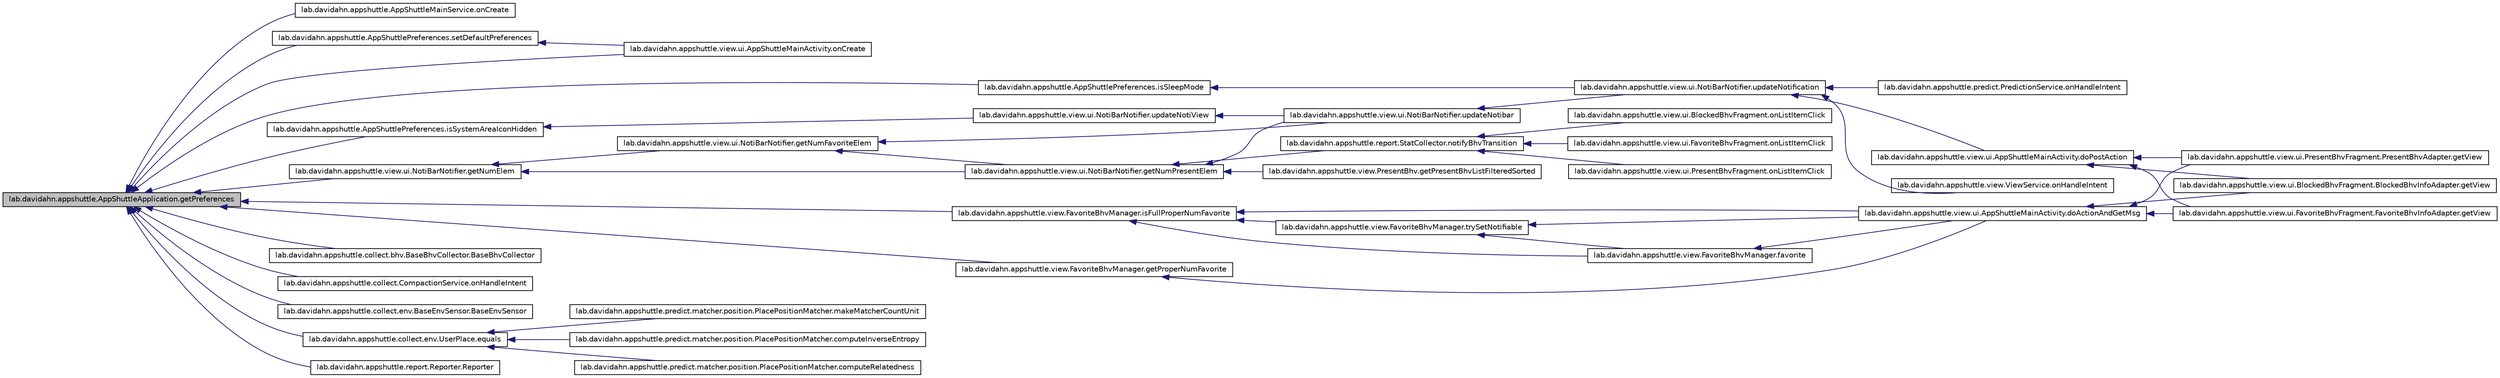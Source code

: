 digraph G
{
 // INTERACTIVE_SVG=YES
  edge [fontname="Helvetica",fontsize="10",labelfontname="Helvetica",labelfontsize="10"];
  node [fontname="Helvetica",fontsize="10",shape=record];
  rankdir="LR";
  Node1 [label="lab.davidahn.appshuttle.AppShuttleApplication.getPreferences",height=0.2,width=0.4,color="black", fillcolor="grey75", style="filled" fontcolor="black"];
  Node1 -> Node2 [dir="back",color="midnightblue",fontsize="10",style="solid"];
  Node2 [label="lab.davidahn.appshuttle.AppShuttleMainService.onCreate",height=0.2,width=0.4,color="black", fillcolor="white", style="filled",URL="$classlab_1_1davidahn_1_1appshuttle_1_1_app_shuttle_main_service.html#aea9d074d700419b25848ec28d1dc9e4c"];
  Node1 -> Node3 [dir="back",color="midnightblue",fontsize="10",style="solid"];
  Node3 [label="lab.davidahn.appshuttle.AppShuttlePreferences.setDefaultPreferences",height=0.2,width=0.4,color="black", fillcolor="white", style="filled",URL="$classlab_1_1davidahn_1_1appshuttle_1_1_app_shuttle_preferences.html#a92b8a1f1c426d3069a4a968ed74c1828"];
  Node3 -> Node4 [dir="back",color="midnightblue",fontsize="10",style="solid"];
  Node4 [label="lab.davidahn.appshuttle.view.ui.AppShuttleMainActivity.onCreate",height=0.2,width=0.4,color="black", fillcolor="white", style="filled",URL="$classlab_1_1davidahn_1_1appshuttle_1_1view_1_1ui_1_1_app_shuttle_main_activity.html#ae0397191acfb63a40c9e9ab5cfa9ae31"];
  Node1 -> Node5 [dir="back",color="midnightblue",fontsize="10",style="solid"];
  Node5 [label="lab.davidahn.appshuttle.AppShuttlePreferences.isSleepMode",height=0.2,width=0.4,color="black", fillcolor="white", style="filled",URL="$classlab_1_1davidahn_1_1appshuttle_1_1_app_shuttle_preferences.html#a07ab0e1e8db06bc359468d26054d678f"];
  Node5 -> Node6 [dir="back",color="midnightblue",fontsize="10",style="solid"];
  Node6 [label="lab.davidahn.appshuttle.view.ui.NotiBarNotifier.updateNotification",height=0.2,width=0.4,color="black", fillcolor="white", style="filled",URL="$classlab_1_1davidahn_1_1appshuttle_1_1view_1_1ui_1_1_noti_bar_notifier.html#a61fb58e40b6d05f98efe8f34d1077d41"];
  Node6 -> Node7 [dir="back",color="midnightblue",fontsize="10",style="solid"];
  Node7 [label="lab.davidahn.appshuttle.predict.PredictionService.onHandleIntent",height=0.2,width=0.4,color="black", fillcolor="white", style="filled",URL="$classlab_1_1davidahn_1_1appshuttle_1_1predict_1_1_prediction_service.html#a5c9c9728a0447a4edda0e5e9abd7b77b"];
  Node6 -> Node8 [dir="back",color="midnightblue",fontsize="10",style="solid"];
  Node8 [label="lab.davidahn.appshuttle.view.ui.AppShuttleMainActivity.doPostAction",height=0.2,width=0.4,color="black", fillcolor="white", style="filled",URL="$classlab_1_1davidahn_1_1appshuttle_1_1view_1_1ui_1_1_app_shuttle_main_activity.html#ac3c73287e96ee57939e18ef7331bd02a"];
  Node8 -> Node9 [dir="back",color="midnightblue",fontsize="10",style="solid"];
  Node9 [label="lab.davidahn.appshuttle.view.ui.BlockedBhvFragment.BlockedBhvInfoAdapter.getView",height=0.2,width=0.4,color="black", fillcolor="white", style="filled",URL="$classlab_1_1davidahn_1_1appshuttle_1_1view_1_1ui_1_1_blocked_bhv_fragment_1_1_blocked_bhv_info_adapter.html#a996a9f405f7d97ee54d0c6f3db25ab24"];
  Node8 -> Node10 [dir="back",color="midnightblue",fontsize="10",style="solid"];
  Node10 [label="lab.davidahn.appshuttle.view.ui.FavoriteBhvFragment.FavoriteBhvInfoAdapter.getView",height=0.2,width=0.4,color="black", fillcolor="white", style="filled",URL="$classlab_1_1davidahn_1_1appshuttle_1_1view_1_1ui_1_1_favorite_bhv_fragment_1_1_favorite_bhv_info_adapter.html#a6db75a41a5dfb45cf50a05d6134bab59"];
  Node8 -> Node11 [dir="back",color="midnightblue",fontsize="10",style="solid"];
  Node11 [label="lab.davidahn.appshuttle.view.ui.PresentBhvFragment.PresentBhvAdapter.getView",height=0.2,width=0.4,color="black", fillcolor="white", style="filled",URL="$classlab_1_1davidahn_1_1appshuttle_1_1view_1_1ui_1_1_present_bhv_fragment_1_1_present_bhv_adapter.html#ad968c6b3d5bd8a90248a62de92b7ac28"];
  Node6 -> Node12 [dir="back",color="midnightblue",fontsize="10",style="solid"];
  Node12 [label="lab.davidahn.appshuttle.view.ViewService.onHandleIntent",height=0.2,width=0.4,color="black", fillcolor="white", style="filled",URL="$classlab_1_1davidahn_1_1appshuttle_1_1view_1_1_view_service.html#a30b682e4eebc04cf8ab8c267d601a61d"];
  Node1 -> Node13 [dir="back",color="midnightblue",fontsize="10",style="solid"];
  Node13 [label="lab.davidahn.appshuttle.AppShuttlePreferences.isSystemAreaIconHidden",height=0.2,width=0.4,color="black", fillcolor="white", style="filled",URL="$classlab_1_1davidahn_1_1appshuttle_1_1_app_shuttle_preferences.html#ae6f71518a4990c8ab1d44f07a2927cc1"];
  Node13 -> Node14 [dir="back",color="midnightblue",fontsize="10",style="solid"];
  Node14 [label="lab.davidahn.appshuttle.view.ui.NotiBarNotifier.updateNotiView",height=0.2,width=0.4,color="black", fillcolor="white", style="filled",URL="$classlab_1_1davidahn_1_1appshuttle_1_1view_1_1ui_1_1_noti_bar_notifier.html#a1149b6136e7c4de82a4e6585cbe56411"];
  Node14 -> Node15 [dir="back",color="midnightblue",fontsize="10",style="solid"];
  Node15 [label="lab.davidahn.appshuttle.view.ui.NotiBarNotifier.updateNotibar",height=0.2,width=0.4,color="black", fillcolor="white", style="filled",URL="$classlab_1_1davidahn_1_1appshuttle_1_1view_1_1ui_1_1_noti_bar_notifier.html#a708b3a02d0f0a29a7f4f3f47afa7940f"];
  Node15 -> Node6 [dir="back",color="midnightblue",fontsize="10",style="solid"];
  Node1 -> Node16 [dir="back",color="midnightblue",fontsize="10",style="solid"];
  Node16 [label="lab.davidahn.appshuttle.collect.bhv.BaseBhvCollector.BaseBhvCollector",height=0.2,width=0.4,color="black", fillcolor="white", style="filled",URL="$classlab_1_1davidahn_1_1appshuttle_1_1collect_1_1bhv_1_1_base_bhv_collector.html#a031a9e735cbb2b6a083bcef9cad85825"];
  Node1 -> Node17 [dir="back",color="midnightblue",fontsize="10",style="solid"];
  Node17 [label="lab.davidahn.appshuttle.collect.CompactionService.onHandleIntent",height=0.2,width=0.4,color="black", fillcolor="white", style="filled",URL="$classlab_1_1davidahn_1_1appshuttle_1_1collect_1_1_compaction_service.html#a471a78969a7c1bda85eb0be26ec22dc4"];
  Node1 -> Node18 [dir="back",color="midnightblue",fontsize="10",style="solid"];
  Node18 [label="lab.davidahn.appshuttle.collect.env.BaseEnvSensor.BaseEnvSensor",height=0.2,width=0.4,color="black", fillcolor="white", style="filled",URL="$classlab_1_1davidahn_1_1appshuttle_1_1collect_1_1env_1_1_base_env_sensor.html#a2cca6f10a6b17b4fa12f04cb7152b480"];
  Node1 -> Node19 [dir="back",color="midnightblue",fontsize="10",style="solid"];
  Node19 [label="lab.davidahn.appshuttle.collect.env.UserPlace.equals",height=0.2,width=0.4,color="black", fillcolor="white", style="filled",URL="$classlab_1_1davidahn_1_1appshuttle_1_1collect_1_1env_1_1_user_place.html#a0bee57545f1cf3aac45dd367b5b2f05a"];
  Node19 -> Node20 [dir="back",color="midnightblue",fontsize="10",style="solid"];
  Node20 [label="lab.davidahn.appshuttle.predict.matcher.position.PlacePositionMatcher.makeMatcherCountUnit",height=0.2,width=0.4,color="black", fillcolor="white", style="filled",URL="$classlab_1_1davidahn_1_1appshuttle_1_1predict_1_1matcher_1_1position_1_1_place_position_matcher.html#aa119112e5551c1b55067c68de74a0964"];
  Node19 -> Node21 [dir="back",color="midnightblue",fontsize="10",style="solid"];
  Node21 [label="lab.davidahn.appshuttle.predict.matcher.position.PlacePositionMatcher.computeInverseEntropy",height=0.2,width=0.4,color="black", fillcolor="white", style="filled",URL="$classlab_1_1davidahn_1_1appshuttle_1_1predict_1_1matcher_1_1position_1_1_place_position_matcher.html#aad3d883f47ba687b6e1c77527d4e266a"];
  Node19 -> Node22 [dir="back",color="midnightblue",fontsize="10",style="solid"];
  Node22 [label="lab.davidahn.appshuttle.predict.matcher.position.PlacePositionMatcher.computeRelatedness",height=0.2,width=0.4,color="black", fillcolor="white", style="filled",URL="$classlab_1_1davidahn_1_1appshuttle_1_1predict_1_1matcher_1_1position_1_1_place_position_matcher.html#a42764115ab4acb83c2fbecaa5fea4c25"];
  Node1 -> Node23 [dir="back",color="midnightblue",fontsize="10",style="solid"];
  Node23 [label="lab.davidahn.appshuttle.report.Reporter.Reporter",height=0.2,width=0.4,color="black", fillcolor="white", style="filled",URL="$classlab_1_1davidahn_1_1appshuttle_1_1report_1_1_reporter.html#ab69796a65bf0fa2d857c18dcfee5211d"];
  Node1 -> Node24 [dir="back",color="midnightblue",fontsize="10",style="solid"];
  Node24 [label="lab.davidahn.appshuttle.view.FavoriteBhvManager.isFullProperNumFavorite",height=0.2,width=0.4,color="black", fillcolor="white", style="filled",URL="$classlab_1_1davidahn_1_1appshuttle_1_1view_1_1_favorite_bhv_manager.html#a12715a118022ecb5bd146c5bebcde2fe"];
  Node24 -> Node25 [dir="back",color="midnightblue",fontsize="10",style="solid"];
  Node25 [label="lab.davidahn.appshuttle.view.FavoriteBhvManager.favorite",height=0.2,width=0.4,color="black", fillcolor="white", style="filled",URL="$classlab_1_1davidahn_1_1appshuttle_1_1view_1_1_favorite_bhv_manager.html#a128f59ad36072e3bc9e29ec93eaf1c22"];
  Node25 -> Node26 [dir="back",color="midnightblue",fontsize="10",style="solid"];
  Node26 [label="lab.davidahn.appshuttle.view.ui.AppShuttleMainActivity.doActionAndGetMsg",height=0.2,width=0.4,color="black", fillcolor="white", style="filled",URL="$classlab_1_1davidahn_1_1appshuttle_1_1view_1_1ui_1_1_app_shuttle_main_activity.html#a89208de0a4ba1cb488208b72f9aa33ee"];
  Node26 -> Node9 [dir="back",color="midnightblue",fontsize="10",style="solid"];
  Node26 -> Node10 [dir="back",color="midnightblue",fontsize="10",style="solid"];
  Node26 -> Node11 [dir="back",color="midnightblue",fontsize="10",style="solid"];
  Node24 -> Node27 [dir="back",color="midnightblue",fontsize="10",style="solid"];
  Node27 [label="lab.davidahn.appshuttle.view.FavoriteBhvManager.trySetNotifiable",height=0.2,width=0.4,color="black", fillcolor="white", style="filled",URL="$classlab_1_1davidahn_1_1appshuttle_1_1view_1_1_favorite_bhv_manager.html#aa18a30831f7395a608cdedf787292ee6"];
  Node27 -> Node25 [dir="back",color="midnightblue",fontsize="10",style="solid"];
  Node27 -> Node26 [dir="back",color="midnightblue",fontsize="10",style="solid"];
  Node24 -> Node26 [dir="back",color="midnightblue",fontsize="10",style="solid"];
  Node1 -> Node28 [dir="back",color="midnightblue",fontsize="10",style="solid"];
  Node28 [label="lab.davidahn.appshuttle.view.FavoriteBhvManager.getProperNumFavorite",height=0.2,width=0.4,color="black", fillcolor="white", style="filled",URL="$classlab_1_1davidahn_1_1appshuttle_1_1view_1_1_favorite_bhv_manager.html#a915390c066b4d0c318750dee17457248"];
  Node28 -> Node26 [dir="back",color="midnightblue",fontsize="10",style="solid"];
  Node1 -> Node4 [dir="back",color="midnightblue",fontsize="10",style="solid"];
  Node1 -> Node29 [dir="back",color="midnightblue",fontsize="10",style="solid"];
  Node29 [label="lab.davidahn.appshuttle.view.ui.NotiBarNotifier.getNumElem",height=0.2,width=0.4,color="black", fillcolor="white", style="filled",URL="$classlab_1_1davidahn_1_1appshuttle_1_1view_1_1ui_1_1_noti_bar_notifier.html#ae9ddd6bb783d361bc8b7c7f88625255f"];
  Node29 -> Node30 [dir="back",color="midnightblue",fontsize="10",style="solid"];
  Node30 [label="lab.davidahn.appshuttle.view.ui.NotiBarNotifier.getNumFavoriteElem",height=0.2,width=0.4,color="black", fillcolor="white", style="filled",URL="$classlab_1_1davidahn_1_1appshuttle_1_1view_1_1ui_1_1_noti_bar_notifier.html#a495beeed0f4480c041ee2e34023ce26b"];
  Node30 -> Node15 [dir="back",color="midnightblue",fontsize="10",style="solid"];
  Node30 -> Node31 [dir="back",color="midnightblue",fontsize="10",style="solid"];
  Node31 [label="lab.davidahn.appshuttle.view.ui.NotiBarNotifier.getNumPresentElem",height=0.2,width=0.4,color="black", fillcolor="white", style="filled",URL="$classlab_1_1davidahn_1_1appshuttle_1_1view_1_1ui_1_1_noti_bar_notifier.html#a8a5436babc39125176f8837ecd9b33b1"];
  Node31 -> Node32 [dir="back",color="midnightblue",fontsize="10",style="solid"];
  Node32 [label="lab.davidahn.appshuttle.report.StatCollector.notifyBhvTransition",height=0.2,width=0.4,color="black", fillcolor="white", style="filled",URL="$classlab_1_1davidahn_1_1appshuttle_1_1report_1_1_stat_collector.html#a5bd75c6d139e4eca7332a424e2d346bc"];
  Node32 -> Node33 [dir="back",color="midnightblue",fontsize="10",style="solid"];
  Node33 [label="lab.davidahn.appshuttle.view.ui.BlockedBhvFragment.onListItemClick",height=0.2,width=0.4,color="black", fillcolor="white", style="filled",URL="$classlab_1_1davidahn_1_1appshuttle_1_1view_1_1ui_1_1_blocked_bhv_fragment.html#a1e667f2329fe439b56161a5e5dd0c562"];
  Node32 -> Node34 [dir="back",color="midnightblue",fontsize="10",style="solid"];
  Node34 [label="lab.davidahn.appshuttle.view.ui.FavoriteBhvFragment.onListItemClick",height=0.2,width=0.4,color="black", fillcolor="white", style="filled",URL="$classlab_1_1davidahn_1_1appshuttle_1_1view_1_1ui_1_1_favorite_bhv_fragment.html#abb791eb9585f7f5b2ae9f1cdaacb2a5a"];
  Node32 -> Node35 [dir="back",color="midnightblue",fontsize="10",style="solid"];
  Node35 [label="lab.davidahn.appshuttle.view.ui.PresentBhvFragment.onListItemClick",height=0.2,width=0.4,color="black", fillcolor="white", style="filled",URL="$classlab_1_1davidahn_1_1appshuttle_1_1view_1_1ui_1_1_present_bhv_fragment.html#acd4463cc478da3595ed8e421df544b4c"];
  Node31 -> Node36 [dir="back",color="midnightblue",fontsize="10",style="solid"];
  Node36 [label="lab.davidahn.appshuttle.view.PresentBhv.getPresentBhvListFilteredSorted",height=0.2,width=0.4,color="black", fillcolor="white", style="filled",URL="$classlab_1_1davidahn_1_1appshuttle_1_1view_1_1_present_bhv.html#ae787746dc64ec3aeab061fe28cfae683"];
  Node31 -> Node15 [dir="back",color="midnightblue",fontsize="10",style="solid"];
  Node29 -> Node31 [dir="back",color="midnightblue",fontsize="10",style="solid"];
}
